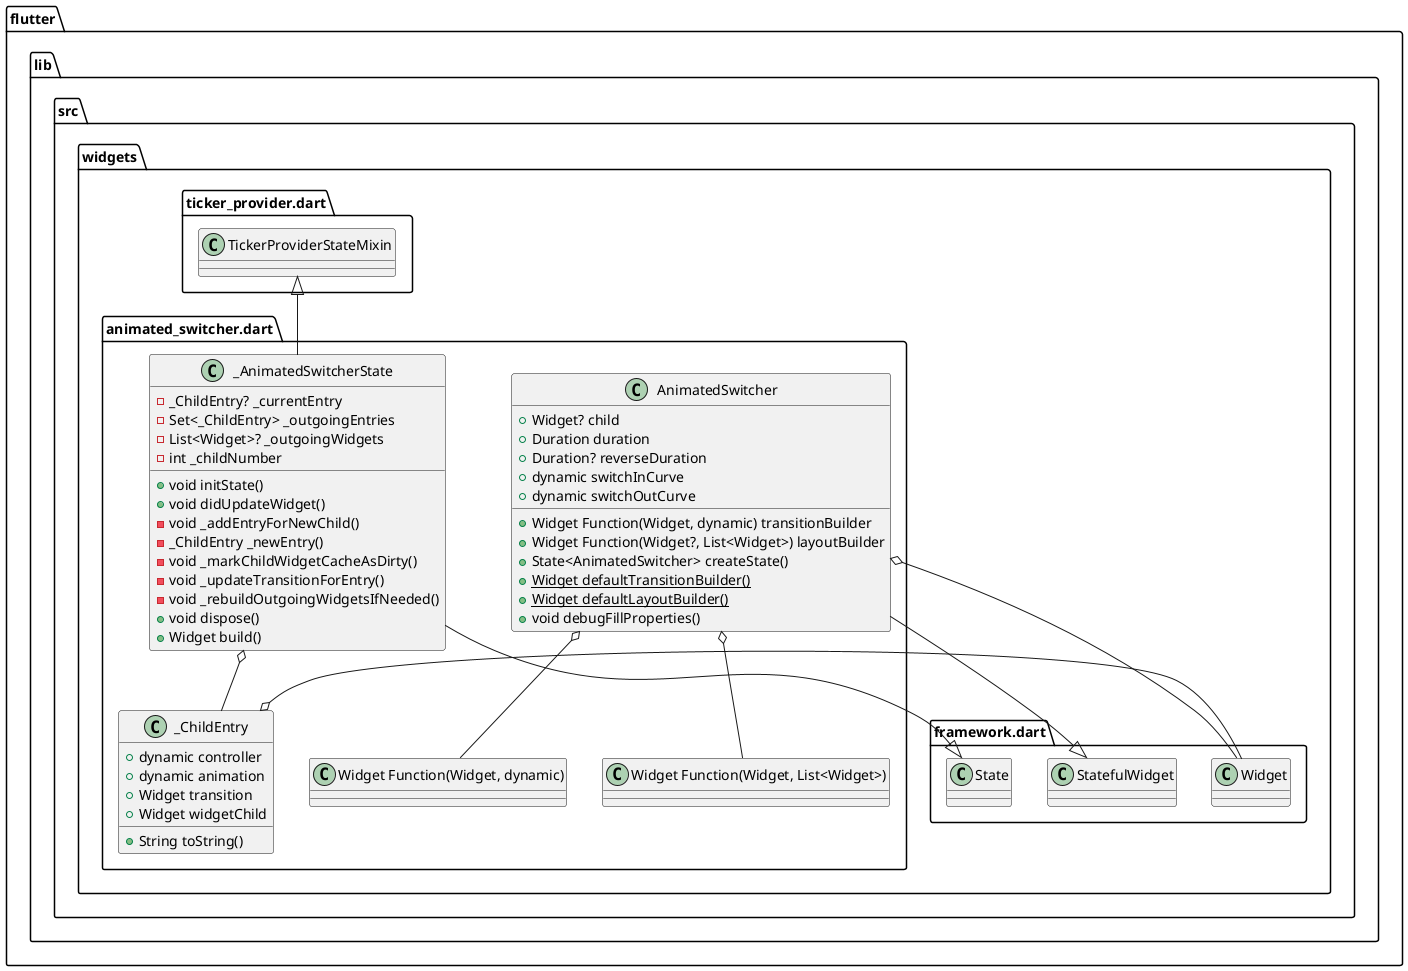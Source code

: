 @startuml
set namespaceSeparator ::

class "flutter::lib::src::widgets::animated_switcher.dart::_ChildEntry" {
  +dynamic controller
  +dynamic animation
  +Widget transition
  +Widget widgetChild
  +String toString()
}

"flutter::lib::src::widgets::animated_switcher.dart::_ChildEntry" o-- "flutter::lib::src::widgets::framework.dart::Widget"

class "flutter::lib::src::widgets::animated_switcher.dart::AnimatedSwitcher" {
  +Widget? child
  +Duration duration
  +Duration? reverseDuration
  +dynamic switchInCurve
  +dynamic switchOutCurve
  +Widget Function(Widget, dynamic) transitionBuilder
  +Widget Function(Widget?, List<Widget>) layoutBuilder
  +State<AnimatedSwitcher> createState()
  {static} +Widget defaultTransitionBuilder()
  {static} +Widget defaultLayoutBuilder()
  +void debugFillProperties()
}

"flutter::lib::src::widgets::animated_switcher.dart::AnimatedSwitcher" o-- "flutter::lib::src::widgets::framework.dart::Widget"
"flutter::lib::src::widgets::animated_switcher.dart::AnimatedSwitcher" o-- "flutter::lib::src::widgets::animated_switcher.dart::Widget Function(Widget, dynamic)"
"flutter::lib::src::widgets::animated_switcher.dart::AnimatedSwitcher" o-- "flutter::lib::src::widgets::animated_switcher.dart::Widget Function(Widget, List<Widget>)"
"flutter::lib::src::widgets::framework.dart::StatefulWidget" <|-- "flutter::lib::src::widgets::animated_switcher.dart::AnimatedSwitcher"

class "flutter::lib::src::widgets::animated_switcher.dart::_AnimatedSwitcherState" {
  -_ChildEntry? _currentEntry
  -Set<_ChildEntry> _outgoingEntries
  -List<Widget>? _outgoingWidgets
  -int _childNumber
  +void initState()
  +void didUpdateWidget()
  -void _addEntryForNewChild()
  -_ChildEntry _newEntry()
  -void _markChildWidgetCacheAsDirty()
  -void _updateTransitionForEntry()
  -void _rebuildOutgoingWidgetsIfNeeded()
  +void dispose()
  +Widget build()
}

"flutter::lib::src::widgets::animated_switcher.dart::_AnimatedSwitcherState" o-- "flutter::lib::src::widgets::animated_switcher.dart::_ChildEntry"
"flutter::lib::src::widgets::framework.dart::State" <|-- "flutter::lib::src::widgets::animated_switcher.dart::_AnimatedSwitcherState"
"flutter::lib::src::widgets::ticker_provider.dart::TickerProviderStateMixin" <|-- "flutter::lib::src::widgets::animated_switcher.dart::_AnimatedSwitcherState"


@enduml